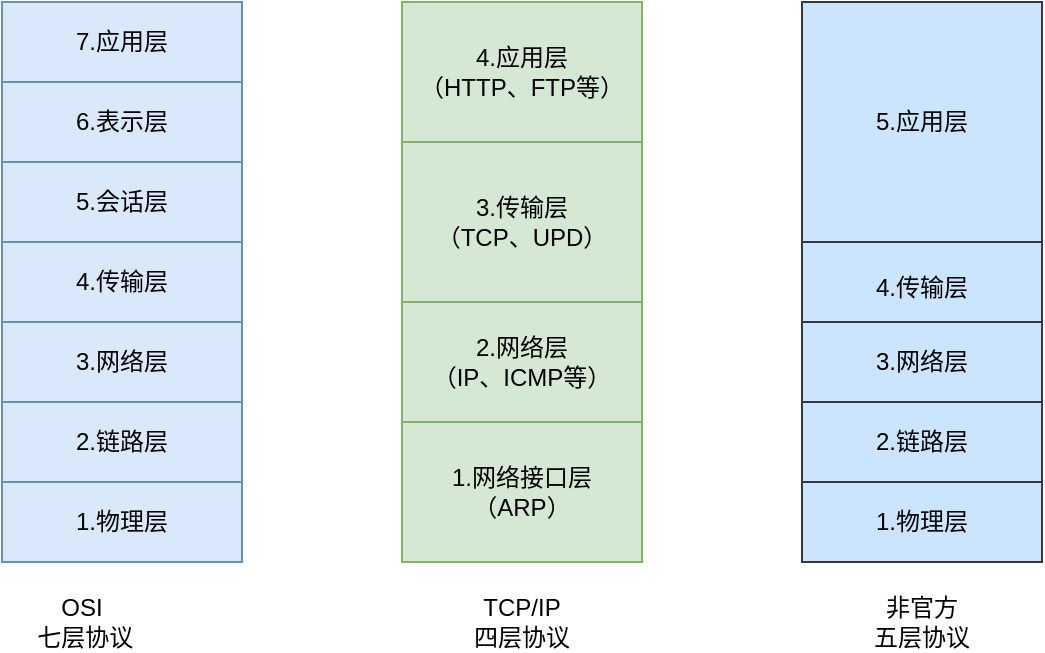 <mxfile version="12.4.2" type="device" pages="1"><diagram id="K1H7Znl_y_47-yGiWC7r" name="Page-1"><mxGraphModel dx="946" dy="588" grid="1" gridSize="10" guides="1" tooltips="1" connect="1" arrows="1" fold="1" page="1" pageScale="1" pageWidth="827" pageHeight="1169" math="0" shadow="0"><root><mxCell id="0"/><mxCell id="1" parent="0"/><mxCell id="GvSkVZZR4aHiJ8bNVkcZ-1" value="7.应用层" style="rounded=0;whiteSpace=wrap;html=1;fillColor=#dae8fc;strokeColor=#6c8ebf;" parent="1" vertex="1"><mxGeometry x="120" y="120" width="120" height="40" as="geometry"/></mxCell><mxCell id="GvSkVZZR4aHiJ8bNVkcZ-2" value="6.表示层" style="rounded=0;whiteSpace=wrap;html=1;fillColor=#dae8fc;strokeColor=#6c8ebf;" parent="1" vertex="1"><mxGeometry x="120" y="160" width="120" height="40" as="geometry"/></mxCell><mxCell id="GvSkVZZR4aHiJ8bNVkcZ-3" value="5.会话层" style="rounded=0;whiteSpace=wrap;html=1;fillColor=#dae8fc;strokeColor=#6c8ebf;" parent="1" vertex="1"><mxGeometry x="120" y="200" width="120" height="40" as="geometry"/></mxCell><mxCell id="GvSkVZZR4aHiJ8bNVkcZ-4" value="4.传输层" style="rounded=0;whiteSpace=wrap;html=1;fillColor=#dae8fc;strokeColor=#6c8ebf;" parent="1" vertex="1"><mxGeometry x="120" y="240" width="120" height="40" as="geometry"/></mxCell><mxCell id="GvSkVZZR4aHiJ8bNVkcZ-5" value="3.网络层" style="rounded=0;whiteSpace=wrap;html=1;fillColor=#dae8fc;strokeColor=#6c8ebf;" parent="1" vertex="1"><mxGeometry x="120" y="280" width="120" height="40" as="geometry"/></mxCell><mxCell id="GvSkVZZR4aHiJ8bNVkcZ-6" value="2.链路层" style="rounded=0;whiteSpace=wrap;html=1;fillColor=#dae8fc;strokeColor=#6c8ebf;" parent="1" vertex="1"><mxGeometry x="120" y="320" width="120" height="40" as="geometry"/></mxCell><mxCell id="GvSkVZZR4aHiJ8bNVkcZ-7" value="1.物理层" style="rounded=0;whiteSpace=wrap;html=1;fillColor=#dae8fc;strokeColor=#6c8ebf;" parent="1" vertex="1"><mxGeometry x="120" y="360" width="120" height="40" as="geometry"/></mxCell><mxCell id="GvSkVZZR4aHiJ8bNVkcZ-8" value="OSI&lt;br&gt;&amp;nbsp;七层协议" style="text;html=1;strokeColor=none;fillColor=none;align=center;verticalAlign=middle;whiteSpace=wrap;rounded=0;" parent="1" vertex="1"><mxGeometry x="120" y="420" width="80" height="20" as="geometry"/></mxCell><mxCell id="GvSkVZZR4aHiJ8bNVkcZ-16" value="TCP/IP&lt;br&gt;四层协议" style="text;html=1;strokeColor=none;fillColor=none;align=center;verticalAlign=middle;whiteSpace=wrap;rounded=0;" parent="1" vertex="1"><mxGeometry x="340" y="420" width="80" height="20" as="geometry"/></mxCell><mxCell id="GvSkVZZR4aHiJ8bNVkcZ-24" value="非官方&lt;br&gt;五层协议" style="text;html=1;strokeColor=none;fillColor=none;align=center;verticalAlign=middle;whiteSpace=wrap;rounded=0;" parent="1" vertex="1"><mxGeometry x="540" y="420" width="80" height="20" as="geometry"/></mxCell><mxCell id="GvSkVZZR4aHiJ8bNVkcZ-25" value="4.应用层&lt;br&gt;（HTTP、FTP等）" style="rounded=0;whiteSpace=wrap;html=1;fillColor=#d5e8d4;strokeColor=#82b366;" parent="1" vertex="1"><mxGeometry x="320" y="120" width="120" height="70" as="geometry"/></mxCell><mxCell id="GvSkVZZR4aHiJ8bNVkcZ-28" value="3.传输层&lt;br&gt;（TCP、UPD）" style="rounded=0;whiteSpace=wrap;html=1;fillColor=#d5e8d4;strokeColor=#82b366;" parent="1" vertex="1"><mxGeometry x="320" y="190" width="120" height="80" as="geometry"/></mxCell><mxCell id="GvSkVZZR4aHiJ8bNVkcZ-29" value="2.网络层&lt;br&gt;（IP、ICMP等）" style="rounded=0;whiteSpace=wrap;html=1;fillColor=#d5e8d4;strokeColor=#82b366;" parent="1" vertex="1"><mxGeometry x="320" y="270" width="120" height="60" as="geometry"/></mxCell><mxCell id="GvSkVZZR4aHiJ8bNVkcZ-31" value="1.网络接口层&lt;br&gt;（ARP）" style="rounded=0;whiteSpace=wrap;html=1;fillColor=#d5e8d4;strokeColor=#82b366;" parent="1" vertex="1"><mxGeometry x="320" y="330" width="120" height="70" as="geometry"/></mxCell><mxCell id="GvSkVZZR4aHiJ8bNVkcZ-34" value="5.应用层" style="rounded=0;whiteSpace=wrap;html=1;fillColor=#cce5ff;strokeColor=#36393d;" parent="1" vertex="1"><mxGeometry x="520" y="120" width="120" height="120" as="geometry"/></mxCell><mxCell id="GvSkVZZR4aHiJ8bNVkcZ-35" value="4.传输层" style="rounded=0;whiteSpace=wrap;html=1;fillColor=#cce5ff;strokeColor=#36393d;" parent="1" vertex="1"><mxGeometry x="520" y="240" width="120" height="45" as="geometry"/></mxCell><mxCell id="GvSkVZZR4aHiJ8bNVkcZ-36" value="3.网络层" style="rounded=0;whiteSpace=wrap;html=1;fillColor=#cce5ff;strokeColor=#36393d;" parent="1" vertex="1"><mxGeometry x="520" y="280" width="120" height="40" as="geometry"/></mxCell><mxCell id="GvSkVZZR4aHiJ8bNVkcZ-37" value="2.链路层" style="rounded=0;whiteSpace=wrap;html=1;fillColor=#cce5ff;strokeColor=#36393d;" parent="1" vertex="1"><mxGeometry x="520" y="320" width="120" height="40" as="geometry"/></mxCell><mxCell id="GvSkVZZR4aHiJ8bNVkcZ-38" value="1.物理层" style="rounded=0;whiteSpace=wrap;html=1;fillColor=#cce5ff;strokeColor=#36393d;" parent="1" vertex="1"><mxGeometry x="520" y="360" width="120" height="40" as="geometry"/></mxCell></root></mxGraphModel></diagram></mxfile>